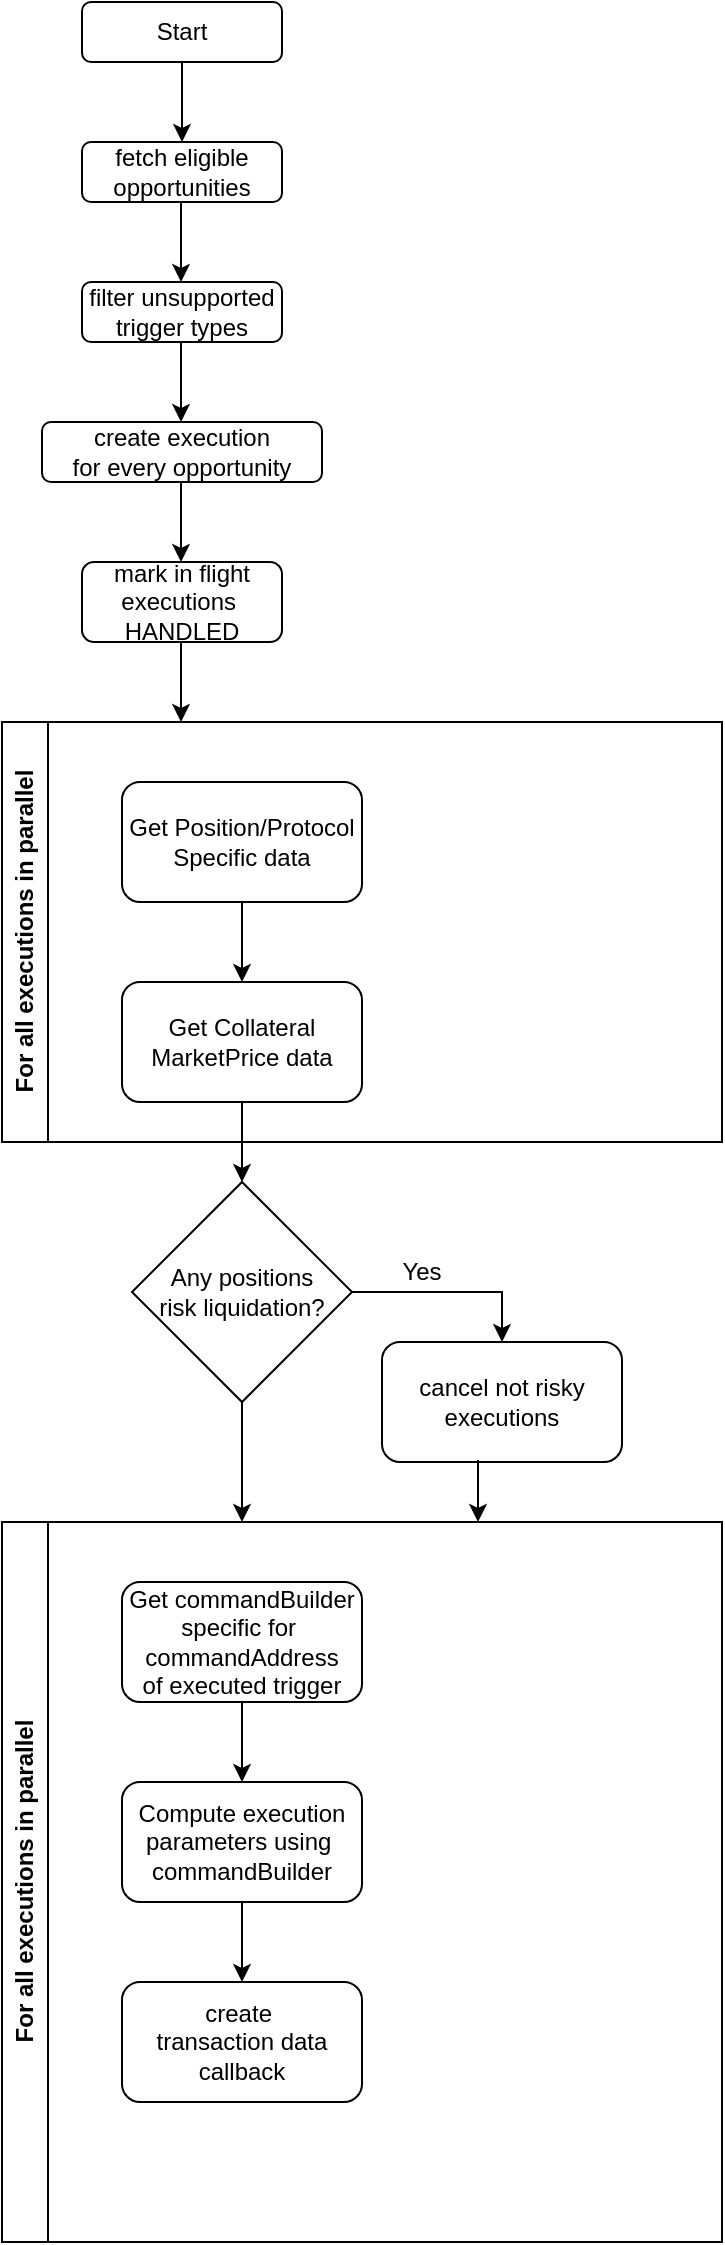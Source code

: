 <mxfile version="21.1.1" type="github">
  <diagram name="Strona-1" id="I3twqr6HUAlPQeT1A1_r">
    <mxGraphModel dx="1434" dy="1910" grid="1" gridSize="10" guides="1" tooltips="1" connect="1" arrows="1" fold="1" page="1" pageScale="1" pageWidth="827" pageHeight="1169" math="0" shadow="0">
      <root>
        <mxCell id="0" />
        <mxCell id="1" parent="0" />
        <mxCell id="lfYyS011A2_INfI6-XkW-1" value="Start" style="rounded=1;whiteSpace=wrap;html=1;" vertex="1" parent="1">
          <mxGeometry x="50" y="-1120" width="100" height="30" as="geometry" />
        </mxCell>
        <mxCell id="lfYyS011A2_INfI6-XkW-2" value="fetch eligible&lt;br&gt;opportunities" style="rounded=1;whiteSpace=wrap;html=1;" vertex="1" parent="1">
          <mxGeometry x="50" y="-1050" width="100" height="30" as="geometry" />
        </mxCell>
        <mxCell id="lfYyS011A2_INfI6-XkW-3" value="" style="endArrow=classic;html=1;rounded=0;exitX=0.5;exitY=1;exitDx=0;exitDy=0;entryX=0.5;entryY=0;entryDx=0;entryDy=0;" edge="1" parent="1" source="lfYyS011A2_INfI6-XkW-1" target="lfYyS011A2_INfI6-XkW-2">
          <mxGeometry width="50" height="50" relative="1" as="geometry">
            <mxPoint x="320" y="-1030" as="sourcePoint" />
            <mxPoint x="370" y="-1080" as="targetPoint" />
          </mxGeometry>
        </mxCell>
        <mxCell id="lfYyS011A2_INfI6-XkW-4" value="filter unsupported&lt;br&gt;trigger types" style="rounded=1;whiteSpace=wrap;html=1;" vertex="1" parent="1">
          <mxGeometry x="50" y="-980" width="100" height="30" as="geometry" />
        </mxCell>
        <mxCell id="lfYyS011A2_INfI6-XkW-5" value="" style="endArrow=classic;html=1;rounded=0;exitX=0.5;exitY=1;exitDx=0;exitDy=0;entryX=0.5;entryY=0;entryDx=0;entryDy=0;" edge="1" parent="1">
          <mxGeometry width="50" height="50" relative="1" as="geometry">
            <mxPoint x="99.5" y="-1020" as="sourcePoint" />
            <mxPoint x="99.5" y="-980" as="targetPoint" />
          </mxGeometry>
        </mxCell>
        <mxCell id="lfYyS011A2_INfI6-XkW-6" value="mark in flight&lt;br&gt;executions&amp;nbsp;&lt;br&gt;HANDLED" style="rounded=1;whiteSpace=wrap;html=1;" vertex="1" parent="1">
          <mxGeometry x="50" y="-840" width="100" height="40" as="geometry" />
        </mxCell>
        <mxCell id="lfYyS011A2_INfI6-XkW-7" value="" style="endArrow=classic;html=1;rounded=0;exitX=0.5;exitY=1;exitDx=0;exitDy=0;entryX=0.5;entryY=0;entryDx=0;entryDy=0;" edge="1" parent="1">
          <mxGeometry width="50" height="50" relative="1" as="geometry">
            <mxPoint x="99.5" y="-950" as="sourcePoint" />
            <mxPoint x="99.5" y="-910" as="targetPoint" />
          </mxGeometry>
        </mxCell>
        <mxCell id="lfYyS011A2_INfI6-XkW-8" value="For all executions in parallel&lt;br&gt;" style="swimlane;horizontal=0;whiteSpace=wrap;html=1;" vertex="1" parent="1">
          <mxGeometry x="10" y="-760" width="360" height="210" as="geometry" />
        </mxCell>
        <mxCell id="lfYyS011A2_INfI6-XkW-12" value="Get Position/Protocol&lt;br&gt;Specific data" style="rounded=1;whiteSpace=wrap;html=1;" vertex="1" parent="lfYyS011A2_INfI6-XkW-8">
          <mxGeometry x="60" y="30" width="120" height="60" as="geometry" />
        </mxCell>
        <mxCell id="lfYyS011A2_INfI6-XkW-13" value="Get Collateral&lt;br&gt;MarketPrice data" style="rounded=1;whiteSpace=wrap;html=1;" vertex="1" parent="lfYyS011A2_INfI6-XkW-8">
          <mxGeometry x="60" y="130" width="120" height="60" as="geometry" />
        </mxCell>
        <mxCell id="lfYyS011A2_INfI6-XkW-14" value="" style="endArrow=classic;html=1;rounded=0;exitX=0.5;exitY=1;exitDx=0;exitDy=0;entryX=0.5;entryY=0;entryDx=0;entryDy=0;" edge="1" parent="lfYyS011A2_INfI6-XkW-8" source="lfYyS011A2_INfI6-XkW-12" target="lfYyS011A2_INfI6-XkW-13">
          <mxGeometry width="50" height="50" relative="1" as="geometry">
            <mxPoint x="190" y="150" as="sourcePoint" />
            <mxPoint x="240" y="100" as="targetPoint" />
          </mxGeometry>
        </mxCell>
        <mxCell id="lfYyS011A2_INfI6-XkW-16" value="" style="endArrow=classic;html=1;rounded=0;exitX=0.5;exitY=1;exitDx=0;exitDy=0;entryX=0.5;entryY=0;entryDx=0;entryDy=0;" edge="1" parent="lfYyS011A2_INfI6-XkW-8">
          <mxGeometry width="50" height="50" relative="1" as="geometry">
            <mxPoint x="120" y="190" as="sourcePoint" />
            <mxPoint x="120" y="230" as="targetPoint" />
          </mxGeometry>
        </mxCell>
        <mxCell id="lfYyS011A2_INfI6-XkW-17" value="Any positions&lt;br&gt;risk liquidation?" style="rhombus;whiteSpace=wrap;html=1;" vertex="1" parent="lfYyS011A2_INfI6-XkW-8">
          <mxGeometry x="65" y="230" width="110" height="110" as="geometry" />
        </mxCell>
        <mxCell id="lfYyS011A2_INfI6-XkW-20" value="Yes" style="text;html=1;strokeColor=none;fillColor=none;align=center;verticalAlign=middle;whiteSpace=wrap;rounded=0;" vertex="1" parent="lfYyS011A2_INfI6-XkW-8">
          <mxGeometry x="180" y="260" width="60" height="30" as="geometry" />
        </mxCell>
        <mxCell id="lfYyS011A2_INfI6-XkW-22" value="cancel not risky&lt;br&gt;executions" style="rounded=1;whiteSpace=wrap;html=1;" vertex="1" parent="lfYyS011A2_INfI6-XkW-8">
          <mxGeometry x="190" y="310" width="120" height="60" as="geometry" />
        </mxCell>
        <mxCell id="lfYyS011A2_INfI6-XkW-9" value="" style="endArrow=classic;html=1;rounded=0;exitX=0.5;exitY=1;exitDx=0;exitDy=0;entryX=0.5;entryY=0;entryDx=0;entryDy=0;" edge="1" parent="1">
          <mxGeometry width="50" height="50" relative="1" as="geometry">
            <mxPoint x="99.5" y="-800" as="sourcePoint" />
            <mxPoint x="99.5" y="-760" as="targetPoint" />
          </mxGeometry>
        </mxCell>
        <mxCell id="lfYyS011A2_INfI6-XkW-10" value="create execution&lt;br&gt;for every opportunity" style="rounded=1;whiteSpace=wrap;html=1;" vertex="1" parent="1">
          <mxGeometry x="30" y="-910" width="140" height="30" as="geometry" />
        </mxCell>
        <mxCell id="lfYyS011A2_INfI6-XkW-11" value="" style="endArrow=classic;html=1;rounded=0;exitX=0.5;exitY=1;exitDx=0;exitDy=0;entryX=0.5;entryY=0;entryDx=0;entryDy=0;" edge="1" parent="1">
          <mxGeometry width="50" height="50" relative="1" as="geometry">
            <mxPoint x="99.5" y="-880" as="sourcePoint" />
            <mxPoint x="99.5" y="-840" as="targetPoint" />
          </mxGeometry>
        </mxCell>
        <mxCell id="lfYyS011A2_INfI6-XkW-18" value="" style="endArrow=classic;html=1;rounded=0;exitX=1;exitY=0.5;exitDx=0;exitDy=0;" edge="1" parent="1" source="lfYyS011A2_INfI6-XkW-17">
          <mxGeometry width="50" height="50" relative="1" as="geometry">
            <mxPoint x="200" y="-400" as="sourcePoint" />
            <mxPoint x="260" y="-450" as="targetPoint" />
            <Array as="points">
              <mxPoint x="260" y="-475" />
            </Array>
          </mxGeometry>
        </mxCell>
        <mxCell id="lfYyS011A2_INfI6-XkW-21" value="" style="endArrow=classic;html=1;rounded=0;exitX=0.5;exitY=1;exitDx=0;exitDy=0;" edge="1" parent="1" source="lfYyS011A2_INfI6-XkW-17">
          <mxGeometry width="50" height="50" relative="1" as="geometry">
            <mxPoint x="200" y="-360" as="sourcePoint" />
            <mxPoint x="130" y="-360" as="targetPoint" />
          </mxGeometry>
        </mxCell>
        <mxCell id="lfYyS011A2_INfI6-XkW-23" value="" style="endArrow=classic;html=1;rounded=0;exitX=0.4;exitY=0.983;exitDx=0;exitDy=0;exitPerimeter=0;" edge="1" parent="1" source="lfYyS011A2_INfI6-XkW-22">
          <mxGeometry width="50" height="50" relative="1" as="geometry">
            <mxPoint x="200" y="-360" as="sourcePoint" />
            <mxPoint x="248" y="-360" as="targetPoint" />
          </mxGeometry>
        </mxCell>
        <mxCell id="lfYyS011A2_INfI6-XkW-32" value="For all executions in parallel&lt;br&gt;" style="swimlane;horizontal=0;whiteSpace=wrap;html=1;" vertex="1" parent="1">
          <mxGeometry x="10" y="-360" width="360" height="360" as="geometry" />
        </mxCell>
        <mxCell id="lfYyS011A2_INfI6-XkW-33" value="Get commandBuilder&lt;br&gt;specific for&amp;nbsp;&lt;br&gt;commandAddress&lt;br&gt;of executed trigger" style="rounded=1;whiteSpace=wrap;html=1;" vertex="1" parent="lfYyS011A2_INfI6-XkW-32">
          <mxGeometry x="60" y="30" width="120" height="60" as="geometry" />
        </mxCell>
        <mxCell id="lfYyS011A2_INfI6-XkW-34" value="Compute execution&lt;br&gt;parameters using&amp;nbsp;&lt;br&gt;commandBuilder" style="rounded=1;whiteSpace=wrap;html=1;" vertex="1" parent="lfYyS011A2_INfI6-XkW-32">
          <mxGeometry x="60" y="130" width="120" height="60" as="geometry" />
        </mxCell>
        <mxCell id="lfYyS011A2_INfI6-XkW-35" value="" style="endArrow=classic;html=1;rounded=0;exitX=0.5;exitY=1;exitDx=0;exitDy=0;entryX=0.5;entryY=0;entryDx=0;entryDy=0;" edge="1" parent="lfYyS011A2_INfI6-XkW-32" source="lfYyS011A2_INfI6-XkW-33" target="lfYyS011A2_INfI6-XkW-34">
          <mxGeometry width="50" height="50" relative="1" as="geometry">
            <mxPoint x="190" y="150" as="sourcePoint" />
            <mxPoint x="240" y="100" as="targetPoint" />
          </mxGeometry>
        </mxCell>
        <mxCell id="lfYyS011A2_INfI6-XkW-36" value="" style="endArrow=classic;html=1;rounded=0;exitX=0.5;exitY=1;exitDx=0;exitDy=0;entryX=0.5;entryY=0;entryDx=0;entryDy=0;" edge="1" parent="lfYyS011A2_INfI6-XkW-32">
          <mxGeometry width="50" height="50" relative="1" as="geometry">
            <mxPoint x="120" y="190" as="sourcePoint" />
            <mxPoint x="120" y="230" as="targetPoint" />
          </mxGeometry>
        </mxCell>
        <mxCell id="lfYyS011A2_INfI6-XkW-40" value="create&amp;nbsp;&lt;br&gt;transaction data&lt;br&gt;callback" style="rounded=1;whiteSpace=wrap;html=1;" vertex="1" parent="lfYyS011A2_INfI6-XkW-32">
          <mxGeometry x="60" y="230" width="120" height="60" as="geometry" />
        </mxCell>
      </root>
    </mxGraphModel>
  </diagram>
</mxfile>
